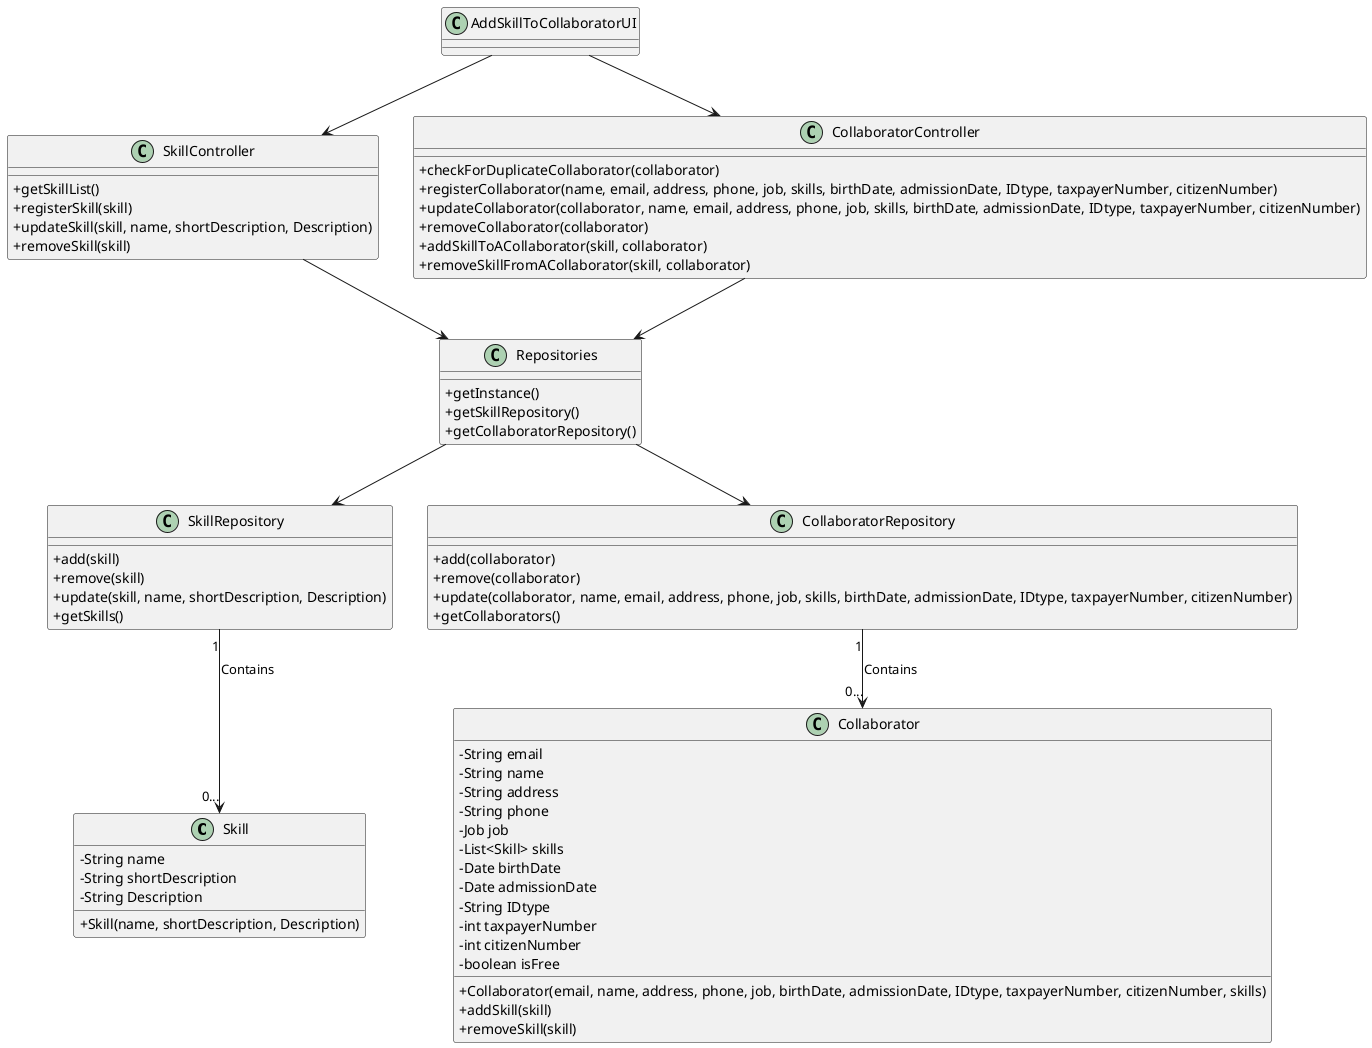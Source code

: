 @startuml
'skinparam monochrome true
skinparam packageStyle rectangle
skinparam shadowing false
skinparam linetype polyline
'skinparam linetype orto

skinparam classAttributeIconSize 0

'left to right direction

class Skill {
    - String name
    - String shortDescription
    - String Description

    + Skill(name, shortDescription, Description)
}

class SkillController {
    + getSkillList()
    + registerSkill(skill)
    + updateSkill(skill, name, shortDescription, Description)
    + removeSkill(skill)
}

class Collaborator {
    - String email
    - String name
    - String address
    - String phone
    - Job job
    - List<Skill> skills
    - Date birthDate
    - Date admissionDate
    - String IDtype
    - int taxpayerNumber
    - int citizenNumber
    - boolean isFree

    + Collaborator(email, name, address, phone, job, birthDate, admissionDate, IDtype, taxpayerNumber, citizenNumber, skills)
    + addSkill(skill)
    + removeSkill(skill)
}

class CollaboratorController {
    + checkForDuplicateCollaborator(collaborator)
    + registerCollaborator(name, email, address, phone, job, skills, birthDate, admissionDate, IDtype, taxpayerNumber, citizenNumber)
    + updateCollaborator(collaborator, name, email, address, phone, job, skills, birthDate, admissionDate, IDtype, taxpayerNumber, citizenNumber)
    + removeCollaborator(collaborator)
    + addSkillToACollaborator(skill, collaborator)
    + removeSkillFromACollaborator(skill, collaborator)
}

class AddSkillToCollaboratorUI {
}

class SkillRepository {
    + add(skill)
    + remove(skill)
    + update(skill, name, shortDescription, Description)
    + getSkills()
}

class CollaboratorRepository {
    + add(collaborator)
    + remove(collaborator)
    + update(collaborator, name, email, address, phone, job, skills, birthDate, admissionDate, IDtype, taxpayerNumber, citizenNumber)
    + getCollaborators()
}

class Repositories {
    + getInstance()
    + getSkillRepository()
    + getCollaboratorRepository()
}

AddSkillToCollaboratorUI --> SkillController
AddSkillToCollaboratorUI --> CollaboratorController
SkillController --> Repositories
CollaboratorController --> Repositories
Repositories --> SkillRepository
Repositories --> CollaboratorRepository
CollaboratorRepository "1" --> "0..." Collaborator : Contains
SkillRepository "1" --> "0..." Skill : Contains

@enduml